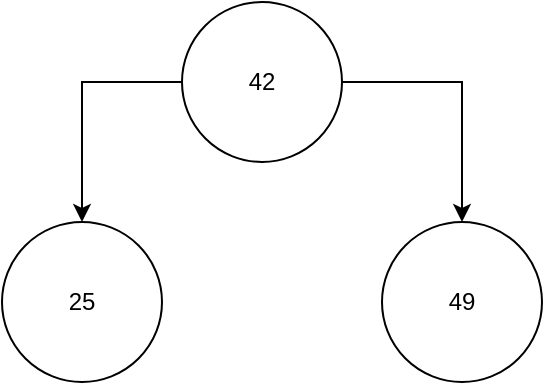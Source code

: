 <mxfile version="12.2.3" type="device" pages="1"><diagram id="ZsJnTW4BINEbM6VEobf5" name="Page-1"><mxGraphModel dx="493" dy="730" grid="1" gridSize="10" guides="1" tooltips="1" connect="1" arrows="1" fold="1" page="1" pageScale="1" pageWidth="850" pageHeight="1100" math="0" shadow="0"><root><mxCell id="0"/><mxCell id="1" parent="0"/><mxCell id="n_GCxX11FvoRGfN6xZqi-5" value="" style="edgeStyle=orthogonalEdgeStyle;rounded=0;orthogonalLoop=1;jettySize=auto;html=1;entryX=0.5;entryY=0;entryDx=0;entryDy=0;" edge="1" parent="1" source="n_GCxX11FvoRGfN6xZqi-1" target="n_GCxX11FvoRGfN6xZqi-3"><mxGeometry relative="1" as="geometry"><mxPoint x="290" y="60" as="targetPoint"/></mxGeometry></mxCell><mxCell id="n_GCxX11FvoRGfN6xZqi-7" value="" style="edgeStyle=orthogonalEdgeStyle;rounded=0;orthogonalLoop=1;jettySize=auto;html=1;entryX=0.5;entryY=0;entryDx=0;entryDy=0;" edge="1" parent="1" source="n_GCxX11FvoRGfN6xZqi-1" target="n_GCxX11FvoRGfN6xZqi-2"><mxGeometry relative="1" as="geometry"><mxPoint x="170" y="180" as="targetPoint"/></mxGeometry></mxCell><mxCell id="n_GCxX11FvoRGfN6xZqi-1" value="42" style="ellipse;whiteSpace=wrap;html=1;aspect=fixed;" vertex="1" parent="1"><mxGeometry x="130" y="20" width="80" height="80" as="geometry"/></mxCell><mxCell id="n_GCxX11FvoRGfN6xZqi-2" value="25" style="ellipse;whiteSpace=wrap;html=1;aspect=fixed;" vertex="1" parent="1"><mxGeometry x="40" y="130" width="80" height="80" as="geometry"/></mxCell><mxCell id="n_GCxX11FvoRGfN6xZqi-3" value="49" style="ellipse;whiteSpace=wrap;html=1;aspect=fixed;" vertex="1" parent="1"><mxGeometry x="230" y="130" width="80" height="80" as="geometry"/></mxCell></root></mxGraphModel></diagram></mxfile>